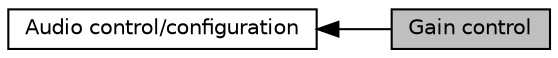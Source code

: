 digraph "Gain control"
{
  edge [fontname="Helvetica",fontsize="10",labelfontname="Helvetica",labelfontsize="10"];
  node [fontname="Helvetica",fontsize="10",shape=record];
  rankdir=LR;
  Node0 [label="Gain control",height=0.2,width=0.4,color="black", fillcolor="grey75", style="filled", fontcolor="black"];
  Node1 [label="Audio control/configuration",height=0.2,width=0.4,color="black", fillcolor="white", style="filled",URL="$group___a_u_d_i_o___c_o_n_t_r_o_l.html"];
  Node1->Node0 [shape=plaintext, dir="back", style="solid"];
}
